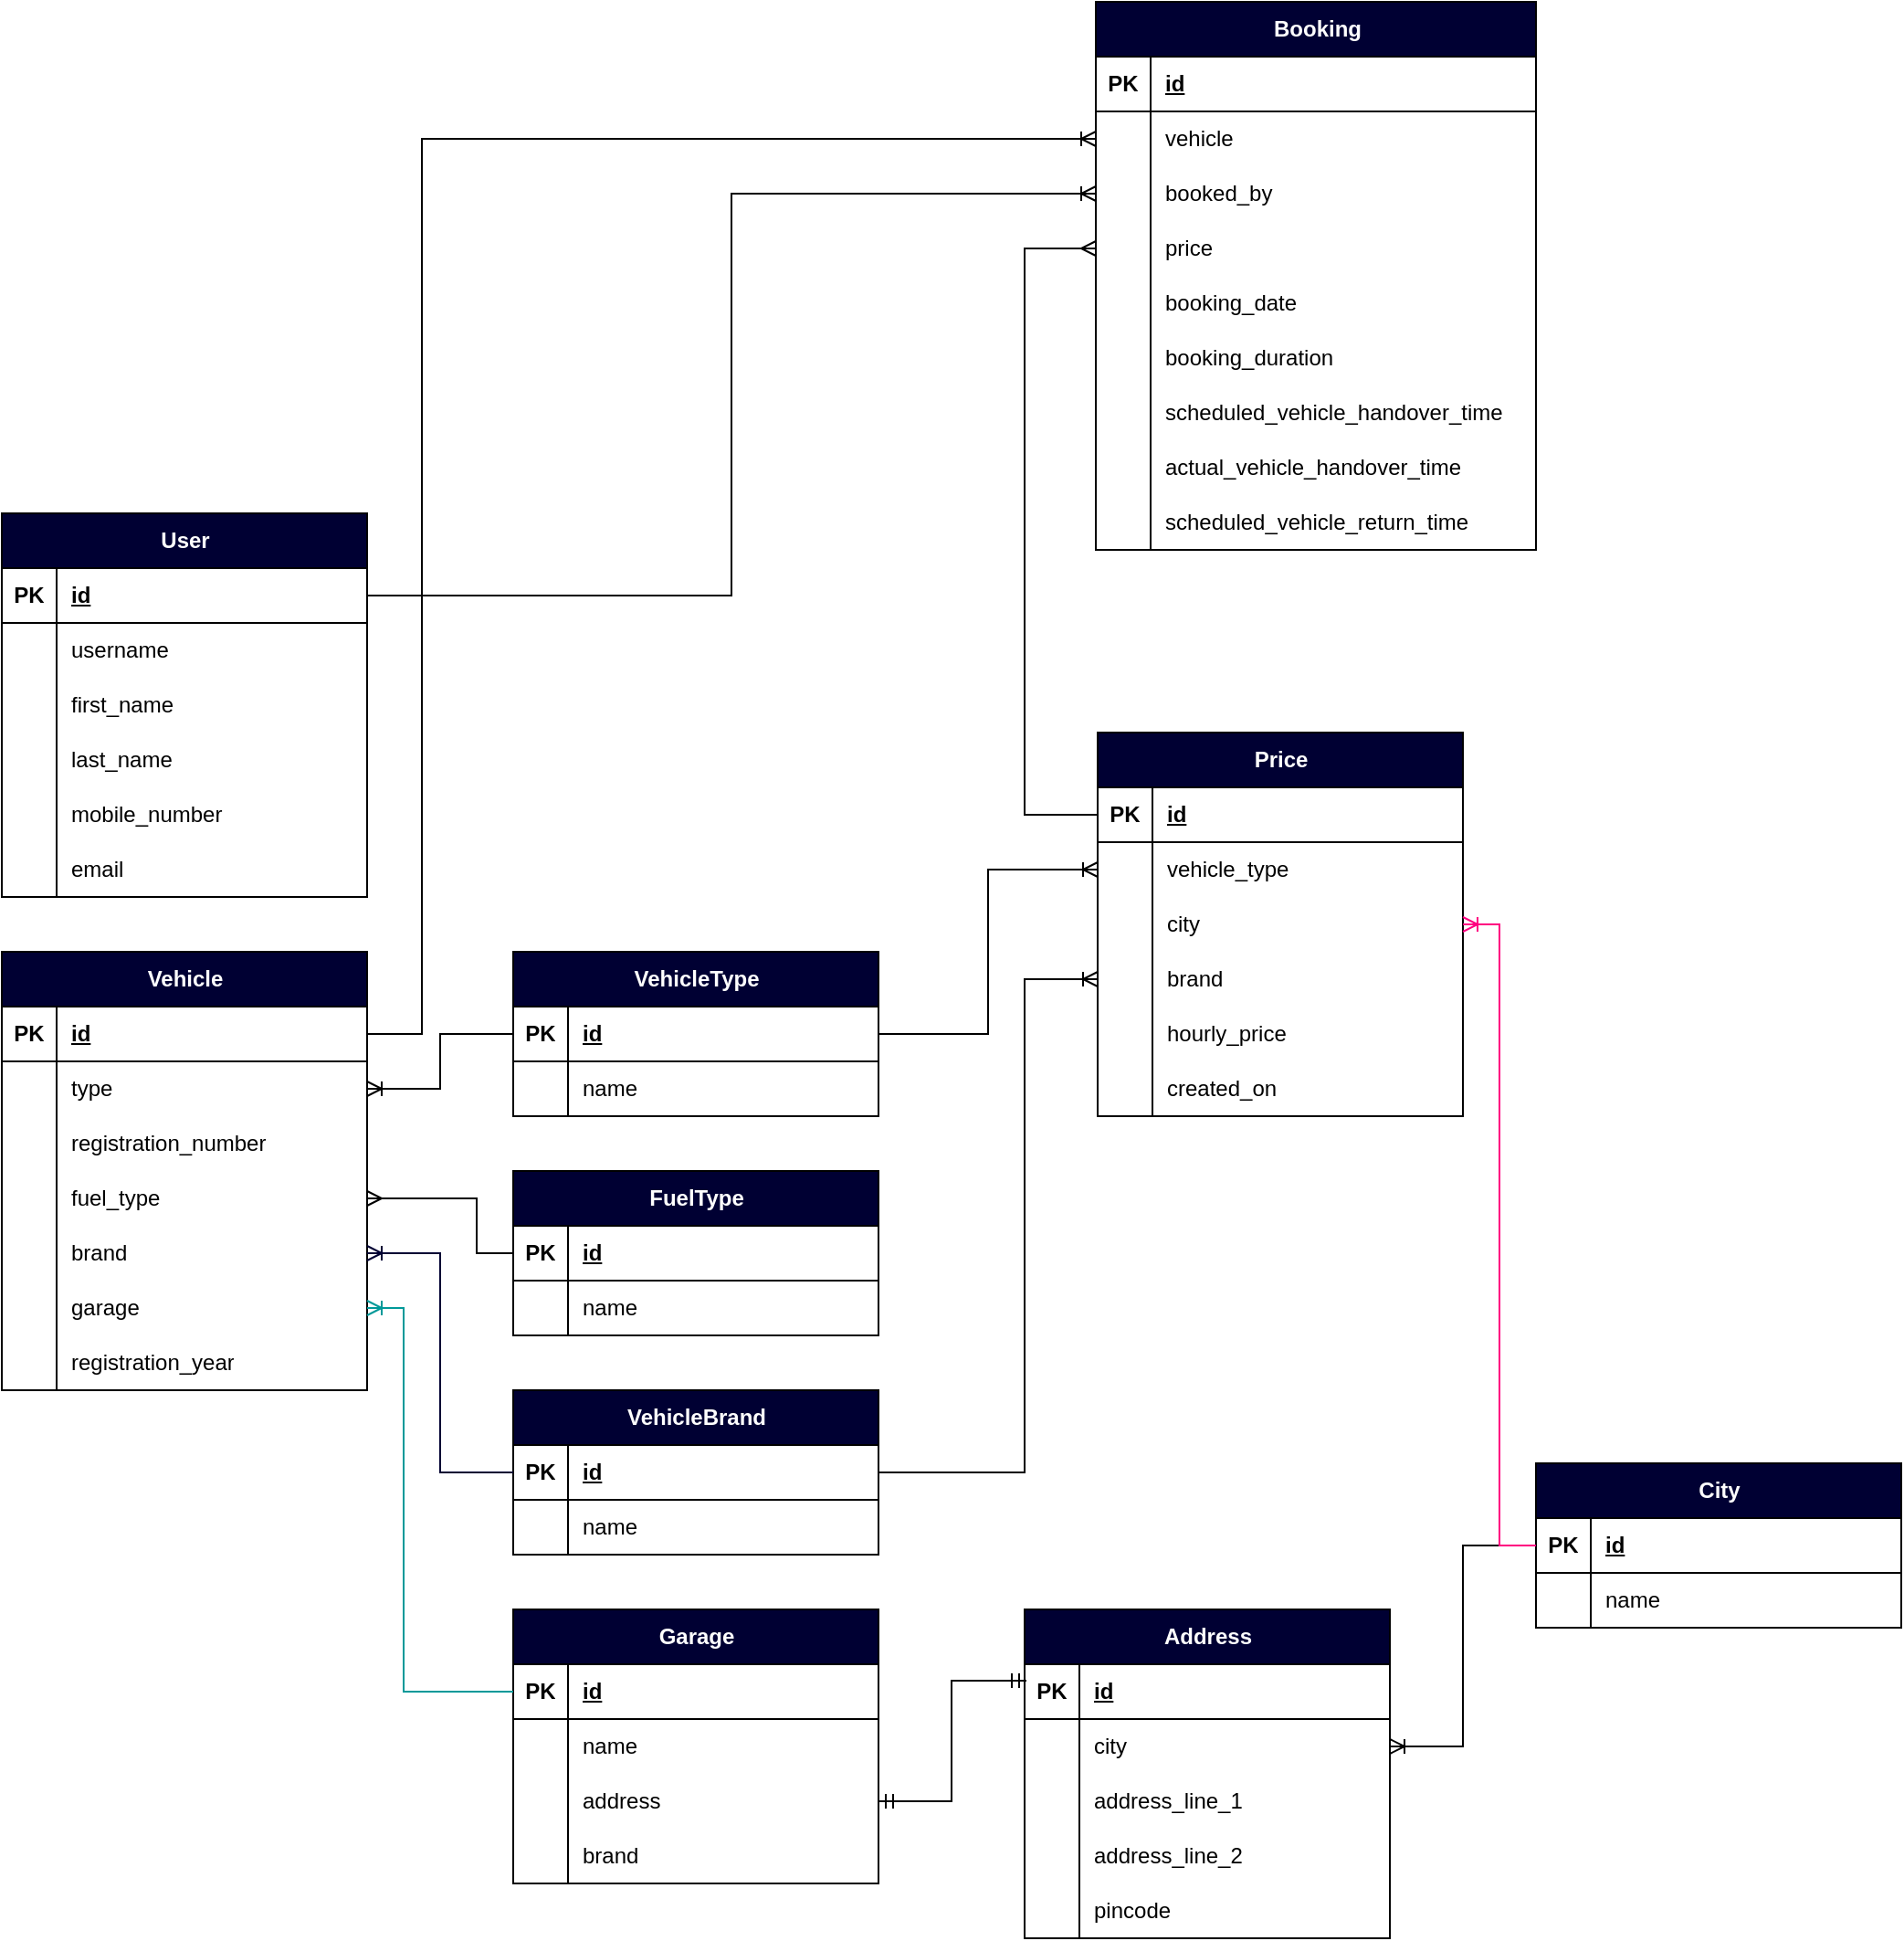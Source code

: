 <mxfile version="21.6.8" type="github">
  <diagram id="R2lEEEUBdFMjLlhIrx00" name="Page-1">
    <mxGraphModel dx="1687" dy="1982" grid="1" gridSize="10" guides="1" tooltips="1" connect="1" arrows="1" fold="1" page="1" pageScale="1" pageWidth="850" pageHeight="1100" math="0" shadow="0" extFonts="Permanent Marker^https://fonts.googleapis.com/css?family=Permanent+Marker">
      <root>
        <mxCell id="0" />
        <mxCell id="1" parent="0" />
        <mxCell id="TW8zN2SquAORS2_X0zOL-1" value="User" style="shape=table;startSize=30;container=1;collapsible=1;childLayout=tableLayout;fixedRows=1;rowLines=0;fontStyle=1;align=center;resizeLast=1;html=1;fillColor=#000033;fontColor=#FFFFFF;" vertex="1" parent="1">
          <mxGeometry x="120" y="40" width="200" height="210" as="geometry" />
        </mxCell>
        <mxCell id="TW8zN2SquAORS2_X0zOL-2" value="" style="shape=tableRow;horizontal=0;startSize=0;swimlaneHead=0;swimlaneBody=0;fillColor=none;collapsible=0;dropTarget=0;points=[[0,0.5],[1,0.5]];portConstraint=eastwest;top=0;left=0;right=0;bottom=1;" vertex="1" parent="TW8zN2SquAORS2_X0zOL-1">
          <mxGeometry y="30" width="200" height="30" as="geometry" />
        </mxCell>
        <mxCell id="TW8zN2SquAORS2_X0zOL-3" value="PK" style="shape=partialRectangle;connectable=0;fillColor=none;top=0;left=0;bottom=0;right=0;fontStyle=1;overflow=hidden;whiteSpace=wrap;html=1;" vertex="1" parent="TW8zN2SquAORS2_X0zOL-2">
          <mxGeometry width="30" height="30" as="geometry">
            <mxRectangle width="30" height="30" as="alternateBounds" />
          </mxGeometry>
        </mxCell>
        <mxCell id="TW8zN2SquAORS2_X0zOL-4" value="id" style="shape=partialRectangle;connectable=0;fillColor=none;top=0;left=0;bottom=0;right=0;align=left;spacingLeft=6;fontStyle=5;overflow=hidden;whiteSpace=wrap;html=1;" vertex="1" parent="TW8zN2SquAORS2_X0zOL-2">
          <mxGeometry x="30" width="170" height="30" as="geometry">
            <mxRectangle width="170" height="30" as="alternateBounds" />
          </mxGeometry>
        </mxCell>
        <mxCell id="TW8zN2SquAORS2_X0zOL-5" value="" style="shape=tableRow;horizontal=0;startSize=0;swimlaneHead=0;swimlaneBody=0;fillColor=none;collapsible=0;dropTarget=0;points=[[0,0.5],[1,0.5]];portConstraint=eastwest;top=0;left=0;right=0;bottom=0;" vertex="1" parent="TW8zN2SquAORS2_X0zOL-1">
          <mxGeometry y="60" width="200" height="30" as="geometry" />
        </mxCell>
        <mxCell id="TW8zN2SquAORS2_X0zOL-6" value="" style="shape=partialRectangle;connectable=0;fillColor=none;top=0;left=0;bottom=0;right=0;editable=1;overflow=hidden;whiteSpace=wrap;html=1;" vertex="1" parent="TW8zN2SquAORS2_X0zOL-5">
          <mxGeometry width="30" height="30" as="geometry">
            <mxRectangle width="30" height="30" as="alternateBounds" />
          </mxGeometry>
        </mxCell>
        <mxCell id="TW8zN2SquAORS2_X0zOL-7" value="username" style="shape=partialRectangle;connectable=0;fillColor=none;top=0;left=0;bottom=0;right=0;align=left;spacingLeft=6;overflow=hidden;whiteSpace=wrap;html=1;" vertex="1" parent="TW8zN2SquAORS2_X0zOL-5">
          <mxGeometry x="30" width="170" height="30" as="geometry">
            <mxRectangle width="170" height="30" as="alternateBounds" />
          </mxGeometry>
        </mxCell>
        <mxCell id="TW8zN2SquAORS2_X0zOL-8" value="" style="shape=tableRow;horizontal=0;startSize=0;swimlaneHead=0;swimlaneBody=0;fillColor=none;collapsible=0;dropTarget=0;points=[[0,0.5],[1,0.5]];portConstraint=eastwest;top=0;left=0;right=0;bottom=0;" vertex="1" parent="TW8zN2SquAORS2_X0zOL-1">
          <mxGeometry y="90" width="200" height="30" as="geometry" />
        </mxCell>
        <mxCell id="TW8zN2SquAORS2_X0zOL-9" value="" style="shape=partialRectangle;connectable=0;fillColor=none;top=0;left=0;bottom=0;right=0;editable=1;overflow=hidden;whiteSpace=wrap;html=1;" vertex="1" parent="TW8zN2SquAORS2_X0zOL-8">
          <mxGeometry width="30" height="30" as="geometry">
            <mxRectangle width="30" height="30" as="alternateBounds" />
          </mxGeometry>
        </mxCell>
        <mxCell id="TW8zN2SquAORS2_X0zOL-10" value="first_name" style="shape=partialRectangle;connectable=0;fillColor=none;top=0;left=0;bottom=0;right=0;align=left;spacingLeft=6;overflow=hidden;whiteSpace=wrap;html=1;" vertex="1" parent="TW8zN2SquAORS2_X0zOL-8">
          <mxGeometry x="30" width="170" height="30" as="geometry">
            <mxRectangle width="170" height="30" as="alternateBounds" />
          </mxGeometry>
        </mxCell>
        <mxCell id="TW8zN2SquAORS2_X0zOL-11" value="" style="shape=tableRow;horizontal=0;startSize=0;swimlaneHead=0;swimlaneBody=0;fillColor=none;collapsible=0;dropTarget=0;points=[[0,0.5],[1,0.5]];portConstraint=eastwest;top=0;left=0;right=0;bottom=0;" vertex="1" parent="TW8zN2SquAORS2_X0zOL-1">
          <mxGeometry y="120" width="200" height="30" as="geometry" />
        </mxCell>
        <mxCell id="TW8zN2SquAORS2_X0zOL-12" value="" style="shape=partialRectangle;connectable=0;fillColor=none;top=0;left=0;bottom=0;right=0;editable=1;overflow=hidden;whiteSpace=wrap;html=1;" vertex="1" parent="TW8zN2SquAORS2_X0zOL-11">
          <mxGeometry width="30" height="30" as="geometry">
            <mxRectangle width="30" height="30" as="alternateBounds" />
          </mxGeometry>
        </mxCell>
        <mxCell id="TW8zN2SquAORS2_X0zOL-13" value="last_name" style="shape=partialRectangle;connectable=0;fillColor=none;top=0;left=0;bottom=0;right=0;align=left;spacingLeft=6;overflow=hidden;whiteSpace=wrap;html=1;" vertex="1" parent="TW8zN2SquAORS2_X0zOL-11">
          <mxGeometry x="30" width="170" height="30" as="geometry">
            <mxRectangle width="170" height="30" as="alternateBounds" />
          </mxGeometry>
        </mxCell>
        <mxCell id="TW8zN2SquAORS2_X0zOL-200" value="" style="shape=tableRow;horizontal=0;startSize=0;swimlaneHead=0;swimlaneBody=0;fillColor=none;collapsible=0;dropTarget=0;points=[[0,0.5],[1,0.5]];portConstraint=eastwest;top=0;left=0;right=0;bottom=0;" vertex="1" parent="TW8zN2SquAORS2_X0zOL-1">
          <mxGeometry y="150" width="200" height="30" as="geometry" />
        </mxCell>
        <mxCell id="TW8zN2SquAORS2_X0zOL-201" value="" style="shape=partialRectangle;connectable=0;fillColor=none;top=0;left=0;bottom=0;right=0;editable=1;overflow=hidden;whiteSpace=wrap;html=1;" vertex="1" parent="TW8zN2SquAORS2_X0zOL-200">
          <mxGeometry width="30" height="30" as="geometry">
            <mxRectangle width="30" height="30" as="alternateBounds" />
          </mxGeometry>
        </mxCell>
        <mxCell id="TW8zN2SquAORS2_X0zOL-202" value="mobile_number" style="shape=partialRectangle;connectable=0;fillColor=none;top=0;left=0;bottom=0;right=0;align=left;spacingLeft=6;overflow=hidden;whiteSpace=wrap;html=1;" vertex="1" parent="TW8zN2SquAORS2_X0zOL-200">
          <mxGeometry x="30" width="170" height="30" as="geometry">
            <mxRectangle width="170" height="30" as="alternateBounds" />
          </mxGeometry>
        </mxCell>
        <mxCell id="TW8zN2SquAORS2_X0zOL-203" value="" style="shape=tableRow;horizontal=0;startSize=0;swimlaneHead=0;swimlaneBody=0;fillColor=none;collapsible=0;dropTarget=0;points=[[0,0.5],[1,0.5]];portConstraint=eastwest;top=0;left=0;right=0;bottom=0;" vertex="1" parent="TW8zN2SquAORS2_X0zOL-1">
          <mxGeometry y="180" width="200" height="30" as="geometry" />
        </mxCell>
        <mxCell id="TW8zN2SquAORS2_X0zOL-204" value="" style="shape=partialRectangle;connectable=0;fillColor=none;top=0;left=0;bottom=0;right=0;editable=1;overflow=hidden;whiteSpace=wrap;html=1;" vertex="1" parent="TW8zN2SquAORS2_X0zOL-203">
          <mxGeometry width="30" height="30" as="geometry">
            <mxRectangle width="30" height="30" as="alternateBounds" />
          </mxGeometry>
        </mxCell>
        <mxCell id="TW8zN2SquAORS2_X0zOL-205" value="email" style="shape=partialRectangle;connectable=0;fillColor=none;top=0;left=0;bottom=0;right=0;align=left;spacingLeft=6;overflow=hidden;whiteSpace=wrap;html=1;" vertex="1" parent="TW8zN2SquAORS2_X0zOL-203">
          <mxGeometry x="30" width="170" height="30" as="geometry">
            <mxRectangle width="170" height="30" as="alternateBounds" />
          </mxGeometry>
        </mxCell>
        <mxCell id="TW8zN2SquAORS2_X0zOL-54" value="Vehicle" style="shape=table;startSize=30;container=1;collapsible=1;childLayout=tableLayout;fixedRows=1;rowLines=0;fontStyle=1;align=center;resizeLast=1;html=1;fillColor=#000033;fontColor=#FFFFFF;" vertex="1" parent="1">
          <mxGeometry x="120" y="280" width="200" height="240" as="geometry" />
        </mxCell>
        <mxCell id="TW8zN2SquAORS2_X0zOL-55" value="" style="shape=tableRow;horizontal=0;startSize=0;swimlaneHead=0;swimlaneBody=0;fillColor=none;collapsible=0;dropTarget=0;points=[[0,0.5],[1,0.5]];portConstraint=eastwest;top=0;left=0;right=0;bottom=1;" vertex="1" parent="TW8zN2SquAORS2_X0zOL-54">
          <mxGeometry y="30" width="200" height="30" as="geometry" />
        </mxCell>
        <mxCell id="TW8zN2SquAORS2_X0zOL-56" value="PK" style="shape=partialRectangle;connectable=0;fillColor=none;top=0;left=0;bottom=0;right=0;fontStyle=1;overflow=hidden;whiteSpace=wrap;html=1;" vertex="1" parent="TW8zN2SquAORS2_X0zOL-55">
          <mxGeometry width="30" height="30" as="geometry">
            <mxRectangle width="30" height="30" as="alternateBounds" />
          </mxGeometry>
        </mxCell>
        <mxCell id="TW8zN2SquAORS2_X0zOL-57" value="id" style="shape=partialRectangle;connectable=0;fillColor=none;top=0;left=0;bottom=0;right=0;align=left;spacingLeft=6;fontStyle=5;overflow=hidden;whiteSpace=wrap;html=1;" vertex="1" parent="TW8zN2SquAORS2_X0zOL-55">
          <mxGeometry x="30" width="170" height="30" as="geometry">
            <mxRectangle width="170" height="30" as="alternateBounds" />
          </mxGeometry>
        </mxCell>
        <mxCell id="TW8zN2SquAORS2_X0zOL-58" value="" style="shape=tableRow;horizontal=0;startSize=0;swimlaneHead=0;swimlaneBody=0;fillColor=none;collapsible=0;dropTarget=0;points=[[0,0.5],[1,0.5]];portConstraint=eastwest;top=0;left=0;right=0;bottom=0;" vertex="1" parent="TW8zN2SquAORS2_X0zOL-54">
          <mxGeometry y="60" width="200" height="30" as="geometry" />
        </mxCell>
        <mxCell id="TW8zN2SquAORS2_X0zOL-59" value="" style="shape=partialRectangle;connectable=0;fillColor=none;top=0;left=0;bottom=0;right=0;editable=1;overflow=hidden;whiteSpace=wrap;html=1;" vertex="1" parent="TW8zN2SquAORS2_X0zOL-58">
          <mxGeometry width="30" height="30" as="geometry">
            <mxRectangle width="30" height="30" as="alternateBounds" />
          </mxGeometry>
        </mxCell>
        <mxCell id="TW8zN2SquAORS2_X0zOL-60" value="type" style="shape=partialRectangle;connectable=0;fillColor=none;top=0;left=0;bottom=0;right=0;align=left;spacingLeft=6;overflow=hidden;whiteSpace=wrap;html=1;" vertex="1" parent="TW8zN2SquAORS2_X0zOL-58">
          <mxGeometry x="30" width="170" height="30" as="geometry">
            <mxRectangle width="170" height="30" as="alternateBounds" />
          </mxGeometry>
        </mxCell>
        <mxCell id="TW8zN2SquAORS2_X0zOL-61" value="" style="shape=tableRow;horizontal=0;startSize=0;swimlaneHead=0;swimlaneBody=0;fillColor=none;collapsible=0;dropTarget=0;points=[[0,0.5],[1,0.5]];portConstraint=eastwest;top=0;left=0;right=0;bottom=0;" vertex="1" parent="TW8zN2SquAORS2_X0zOL-54">
          <mxGeometry y="90" width="200" height="30" as="geometry" />
        </mxCell>
        <mxCell id="TW8zN2SquAORS2_X0zOL-62" value="" style="shape=partialRectangle;connectable=0;fillColor=none;top=0;left=0;bottom=0;right=0;editable=1;overflow=hidden;whiteSpace=wrap;html=1;" vertex="1" parent="TW8zN2SquAORS2_X0zOL-61">
          <mxGeometry width="30" height="30" as="geometry">
            <mxRectangle width="30" height="30" as="alternateBounds" />
          </mxGeometry>
        </mxCell>
        <mxCell id="TW8zN2SquAORS2_X0zOL-63" value="registration_number" style="shape=partialRectangle;connectable=0;fillColor=none;top=0;left=0;bottom=0;right=0;align=left;spacingLeft=6;overflow=hidden;whiteSpace=wrap;html=1;" vertex="1" parent="TW8zN2SquAORS2_X0zOL-61">
          <mxGeometry x="30" width="170" height="30" as="geometry">
            <mxRectangle width="170" height="30" as="alternateBounds" />
          </mxGeometry>
        </mxCell>
        <mxCell id="TW8zN2SquAORS2_X0zOL-64" value="" style="shape=tableRow;horizontal=0;startSize=0;swimlaneHead=0;swimlaneBody=0;fillColor=none;collapsible=0;dropTarget=0;points=[[0,0.5],[1,0.5]];portConstraint=eastwest;top=0;left=0;right=0;bottom=0;" vertex="1" parent="TW8zN2SquAORS2_X0zOL-54">
          <mxGeometry y="120" width="200" height="30" as="geometry" />
        </mxCell>
        <mxCell id="TW8zN2SquAORS2_X0zOL-65" value="" style="shape=partialRectangle;connectable=0;fillColor=none;top=0;left=0;bottom=0;right=0;editable=1;overflow=hidden;whiteSpace=wrap;html=1;" vertex="1" parent="TW8zN2SquAORS2_X0zOL-64">
          <mxGeometry width="30" height="30" as="geometry">
            <mxRectangle width="30" height="30" as="alternateBounds" />
          </mxGeometry>
        </mxCell>
        <mxCell id="TW8zN2SquAORS2_X0zOL-66" value="fuel_type" style="shape=partialRectangle;connectable=0;fillColor=none;top=0;left=0;bottom=0;right=0;align=left;spacingLeft=6;overflow=hidden;whiteSpace=wrap;html=1;" vertex="1" parent="TW8zN2SquAORS2_X0zOL-64">
          <mxGeometry x="30" width="170" height="30" as="geometry">
            <mxRectangle width="170" height="30" as="alternateBounds" />
          </mxGeometry>
        </mxCell>
        <mxCell id="TW8zN2SquAORS2_X0zOL-89" value="" style="shape=tableRow;horizontal=0;startSize=0;swimlaneHead=0;swimlaneBody=0;fillColor=none;collapsible=0;dropTarget=0;points=[[0,0.5],[1,0.5]];portConstraint=eastwest;top=0;left=0;right=0;bottom=0;" vertex="1" parent="TW8zN2SquAORS2_X0zOL-54">
          <mxGeometry y="150" width="200" height="30" as="geometry" />
        </mxCell>
        <mxCell id="TW8zN2SquAORS2_X0zOL-90" value="" style="shape=partialRectangle;connectable=0;fillColor=none;top=0;left=0;bottom=0;right=0;editable=1;overflow=hidden;whiteSpace=wrap;html=1;" vertex="1" parent="TW8zN2SquAORS2_X0zOL-89">
          <mxGeometry width="30" height="30" as="geometry">
            <mxRectangle width="30" height="30" as="alternateBounds" />
          </mxGeometry>
        </mxCell>
        <mxCell id="TW8zN2SquAORS2_X0zOL-91" value="brand" style="shape=partialRectangle;connectable=0;fillColor=none;top=0;left=0;bottom=0;right=0;align=left;spacingLeft=6;overflow=hidden;whiteSpace=wrap;html=1;" vertex="1" parent="TW8zN2SquAORS2_X0zOL-89">
          <mxGeometry x="30" width="170" height="30" as="geometry">
            <mxRectangle width="170" height="30" as="alternateBounds" />
          </mxGeometry>
        </mxCell>
        <mxCell id="TW8zN2SquAORS2_X0zOL-145" value="" style="shape=tableRow;horizontal=0;startSize=0;swimlaneHead=0;swimlaneBody=0;fillColor=none;collapsible=0;dropTarget=0;points=[[0,0.5],[1,0.5]];portConstraint=eastwest;top=0;left=0;right=0;bottom=0;" vertex="1" parent="TW8zN2SquAORS2_X0zOL-54">
          <mxGeometry y="180" width="200" height="30" as="geometry" />
        </mxCell>
        <mxCell id="TW8zN2SquAORS2_X0zOL-146" value="" style="shape=partialRectangle;connectable=0;fillColor=none;top=0;left=0;bottom=0;right=0;editable=1;overflow=hidden;whiteSpace=wrap;html=1;" vertex="1" parent="TW8zN2SquAORS2_X0zOL-145">
          <mxGeometry width="30" height="30" as="geometry">
            <mxRectangle width="30" height="30" as="alternateBounds" />
          </mxGeometry>
        </mxCell>
        <mxCell id="TW8zN2SquAORS2_X0zOL-147" value="garage" style="shape=partialRectangle;connectable=0;fillColor=none;top=0;left=0;bottom=0;right=0;align=left;spacingLeft=6;overflow=hidden;whiteSpace=wrap;html=1;" vertex="1" parent="TW8zN2SquAORS2_X0zOL-145">
          <mxGeometry x="30" width="170" height="30" as="geometry">
            <mxRectangle width="170" height="30" as="alternateBounds" />
          </mxGeometry>
        </mxCell>
        <mxCell id="TW8zN2SquAORS2_X0zOL-206" value="" style="shape=tableRow;horizontal=0;startSize=0;swimlaneHead=0;swimlaneBody=0;fillColor=none;collapsible=0;dropTarget=0;points=[[0,0.5],[1,0.5]];portConstraint=eastwest;top=0;left=0;right=0;bottom=0;" vertex="1" parent="TW8zN2SquAORS2_X0zOL-54">
          <mxGeometry y="210" width="200" height="30" as="geometry" />
        </mxCell>
        <mxCell id="TW8zN2SquAORS2_X0zOL-207" value="" style="shape=partialRectangle;connectable=0;fillColor=none;top=0;left=0;bottom=0;right=0;editable=1;overflow=hidden;whiteSpace=wrap;html=1;" vertex="1" parent="TW8zN2SquAORS2_X0zOL-206">
          <mxGeometry width="30" height="30" as="geometry">
            <mxRectangle width="30" height="30" as="alternateBounds" />
          </mxGeometry>
        </mxCell>
        <mxCell id="TW8zN2SquAORS2_X0zOL-208" value="registration_year" style="shape=partialRectangle;connectable=0;fillColor=none;top=0;left=0;bottom=0;right=0;align=left;spacingLeft=6;overflow=hidden;whiteSpace=wrap;html=1;" vertex="1" parent="TW8zN2SquAORS2_X0zOL-206">
          <mxGeometry x="30" width="170" height="30" as="geometry">
            <mxRectangle width="170" height="30" as="alternateBounds" />
          </mxGeometry>
        </mxCell>
        <mxCell id="TW8zN2SquAORS2_X0zOL-67" value="VehicleType" style="shape=table;startSize=30;container=1;collapsible=1;childLayout=tableLayout;fixedRows=1;rowLines=0;fontStyle=1;align=center;resizeLast=1;html=1;fillColor=#000033;fontColor=#FFFFFF;" vertex="1" parent="1">
          <mxGeometry x="400" y="280" width="200" height="90" as="geometry" />
        </mxCell>
        <mxCell id="TW8zN2SquAORS2_X0zOL-68" value="" style="shape=tableRow;horizontal=0;startSize=0;swimlaneHead=0;swimlaneBody=0;fillColor=none;collapsible=0;dropTarget=0;points=[[0,0.5],[1,0.5]];portConstraint=eastwest;top=0;left=0;right=0;bottom=1;" vertex="1" parent="TW8zN2SquAORS2_X0zOL-67">
          <mxGeometry y="30" width="200" height="30" as="geometry" />
        </mxCell>
        <mxCell id="TW8zN2SquAORS2_X0zOL-69" value="PK" style="shape=partialRectangle;connectable=0;fillColor=none;top=0;left=0;bottom=0;right=0;fontStyle=1;overflow=hidden;whiteSpace=wrap;html=1;" vertex="1" parent="TW8zN2SquAORS2_X0zOL-68">
          <mxGeometry width="30" height="30" as="geometry">
            <mxRectangle width="30" height="30" as="alternateBounds" />
          </mxGeometry>
        </mxCell>
        <mxCell id="TW8zN2SquAORS2_X0zOL-70" value="id" style="shape=partialRectangle;connectable=0;fillColor=none;top=0;left=0;bottom=0;right=0;align=left;spacingLeft=6;fontStyle=5;overflow=hidden;whiteSpace=wrap;html=1;" vertex="1" parent="TW8zN2SquAORS2_X0zOL-68">
          <mxGeometry x="30" width="170" height="30" as="geometry">
            <mxRectangle width="170" height="30" as="alternateBounds" />
          </mxGeometry>
        </mxCell>
        <mxCell id="TW8zN2SquAORS2_X0zOL-71" value="" style="shape=tableRow;horizontal=0;startSize=0;swimlaneHead=0;swimlaneBody=0;fillColor=none;collapsible=0;dropTarget=0;points=[[0,0.5],[1,0.5]];portConstraint=eastwest;top=0;left=0;right=0;bottom=0;" vertex="1" parent="TW8zN2SquAORS2_X0zOL-67">
          <mxGeometry y="60" width="200" height="30" as="geometry" />
        </mxCell>
        <mxCell id="TW8zN2SquAORS2_X0zOL-72" value="" style="shape=partialRectangle;connectable=0;fillColor=none;top=0;left=0;bottom=0;right=0;editable=1;overflow=hidden;whiteSpace=wrap;html=1;" vertex="1" parent="TW8zN2SquAORS2_X0zOL-71">
          <mxGeometry width="30" height="30" as="geometry">
            <mxRectangle width="30" height="30" as="alternateBounds" />
          </mxGeometry>
        </mxCell>
        <mxCell id="TW8zN2SquAORS2_X0zOL-73" value="name" style="shape=partialRectangle;connectable=0;fillColor=none;top=0;left=0;bottom=0;right=0;align=left;spacingLeft=6;overflow=hidden;whiteSpace=wrap;html=1;" vertex="1" parent="TW8zN2SquAORS2_X0zOL-71">
          <mxGeometry x="30" width="170" height="30" as="geometry">
            <mxRectangle width="170" height="30" as="alternateBounds" />
          </mxGeometry>
        </mxCell>
        <mxCell id="TW8zN2SquAORS2_X0zOL-80" value="" style="edgeStyle=orthogonalEdgeStyle;fontSize=12;html=1;endArrow=ERoneToMany;rounded=0;" edge="1" parent="1" source="TW8zN2SquAORS2_X0zOL-68" target="TW8zN2SquAORS2_X0zOL-58">
          <mxGeometry width="100" height="100" relative="1" as="geometry">
            <mxPoint x="370" y="440" as="sourcePoint" />
            <mxPoint x="470" y="340" as="targetPoint" />
          </mxGeometry>
        </mxCell>
        <mxCell id="TW8zN2SquAORS2_X0zOL-81" value="FuelType" style="shape=table;startSize=30;container=1;collapsible=1;childLayout=tableLayout;fixedRows=1;rowLines=0;fontStyle=1;align=center;resizeLast=1;html=1;fillColor=#000033;fontColor=#FFFFFF;" vertex="1" parent="1">
          <mxGeometry x="400" y="400" width="200" height="90" as="geometry" />
        </mxCell>
        <mxCell id="TW8zN2SquAORS2_X0zOL-82" value="" style="shape=tableRow;horizontal=0;startSize=0;swimlaneHead=0;swimlaneBody=0;fillColor=none;collapsible=0;dropTarget=0;points=[[0,0.5],[1,0.5]];portConstraint=eastwest;top=0;left=0;right=0;bottom=1;" vertex="1" parent="TW8zN2SquAORS2_X0zOL-81">
          <mxGeometry y="30" width="200" height="30" as="geometry" />
        </mxCell>
        <mxCell id="TW8zN2SquAORS2_X0zOL-83" value="PK" style="shape=partialRectangle;connectable=0;fillColor=none;top=0;left=0;bottom=0;right=0;fontStyle=1;overflow=hidden;whiteSpace=wrap;html=1;" vertex="1" parent="TW8zN2SquAORS2_X0zOL-82">
          <mxGeometry width="30" height="30" as="geometry">
            <mxRectangle width="30" height="30" as="alternateBounds" />
          </mxGeometry>
        </mxCell>
        <mxCell id="TW8zN2SquAORS2_X0zOL-84" value="id" style="shape=partialRectangle;connectable=0;fillColor=none;top=0;left=0;bottom=0;right=0;align=left;spacingLeft=6;fontStyle=5;overflow=hidden;whiteSpace=wrap;html=1;" vertex="1" parent="TW8zN2SquAORS2_X0zOL-82">
          <mxGeometry x="30" width="170" height="30" as="geometry">
            <mxRectangle width="170" height="30" as="alternateBounds" />
          </mxGeometry>
        </mxCell>
        <mxCell id="TW8zN2SquAORS2_X0zOL-85" value="" style="shape=tableRow;horizontal=0;startSize=0;swimlaneHead=0;swimlaneBody=0;fillColor=none;collapsible=0;dropTarget=0;points=[[0,0.5],[1,0.5]];portConstraint=eastwest;top=0;left=0;right=0;bottom=0;" vertex="1" parent="TW8zN2SquAORS2_X0zOL-81">
          <mxGeometry y="60" width="200" height="30" as="geometry" />
        </mxCell>
        <mxCell id="TW8zN2SquAORS2_X0zOL-86" value="" style="shape=partialRectangle;connectable=0;fillColor=none;top=0;left=0;bottom=0;right=0;editable=1;overflow=hidden;whiteSpace=wrap;html=1;" vertex="1" parent="TW8zN2SquAORS2_X0zOL-85">
          <mxGeometry width="30" height="30" as="geometry">
            <mxRectangle width="30" height="30" as="alternateBounds" />
          </mxGeometry>
        </mxCell>
        <mxCell id="TW8zN2SquAORS2_X0zOL-87" value="name" style="shape=partialRectangle;connectable=0;fillColor=none;top=0;left=0;bottom=0;right=0;align=left;spacingLeft=6;overflow=hidden;whiteSpace=wrap;html=1;" vertex="1" parent="TW8zN2SquAORS2_X0zOL-85">
          <mxGeometry x="30" width="170" height="30" as="geometry">
            <mxRectangle width="170" height="30" as="alternateBounds" />
          </mxGeometry>
        </mxCell>
        <mxCell id="TW8zN2SquAORS2_X0zOL-92" value="VehicleBrand" style="shape=table;startSize=30;container=1;collapsible=1;childLayout=tableLayout;fixedRows=1;rowLines=0;fontStyle=1;align=center;resizeLast=1;html=1;fillColor=#000033;fontColor=#FFFFFF;" vertex="1" parent="1">
          <mxGeometry x="400" y="520" width="200" height="90" as="geometry" />
        </mxCell>
        <mxCell id="TW8zN2SquAORS2_X0zOL-93" value="" style="shape=tableRow;horizontal=0;startSize=0;swimlaneHead=0;swimlaneBody=0;fillColor=none;collapsible=0;dropTarget=0;points=[[0,0.5],[1,0.5]];portConstraint=eastwest;top=0;left=0;right=0;bottom=1;" vertex="1" parent="TW8zN2SquAORS2_X0zOL-92">
          <mxGeometry y="30" width="200" height="30" as="geometry" />
        </mxCell>
        <mxCell id="TW8zN2SquAORS2_X0zOL-94" value="PK" style="shape=partialRectangle;connectable=0;fillColor=none;top=0;left=0;bottom=0;right=0;fontStyle=1;overflow=hidden;whiteSpace=wrap;html=1;" vertex="1" parent="TW8zN2SquAORS2_X0zOL-93">
          <mxGeometry width="30" height="30" as="geometry">
            <mxRectangle width="30" height="30" as="alternateBounds" />
          </mxGeometry>
        </mxCell>
        <mxCell id="TW8zN2SquAORS2_X0zOL-95" value="id" style="shape=partialRectangle;connectable=0;fillColor=none;top=0;left=0;bottom=0;right=0;align=left;spacingLeft=6;fontStyle=5;overflow=hidden;whiteSpace=wrap;html=1;" vertex="1" parent="TW8zN2SquAORS2_X0zOL-93">
          <mxGeometry x="30" width="170" height="30" as="geometry">
            <mxRectangle width="170" height="30" as="alternateBounds" />
          </mxGeometry>
        </mxCell>
        <mxCell id="TW8zN2SquAORS2_X0zOL-96" value="" style="shape=tableRow;horizontal=0;startSize=0;swimlaneHead=0;swimlaneBody=0;fillColor=none;collapsible=0;dropTarget=0;points=[[0,0.5],[1,0.5]];portConstraint=eastwest;top=0;left=0;right=0;bottom=0;" vertex="1" parent="TW8zN2SquAORS2_X0zOL-92">
          <mxGeometry y="60" width="200" height="30" as="geometry" />
        </mxCell>
        <mxCell id="TW8zN2SquAORS2_X0zOL-97" value="" style="shape=partialRectangle;connectable=0;fillColor=none;top=0;left=0;bottom=0;right=0;editable=1;overflow=hidden;whiteSpace=wrap;html=1;" vertex="1" parent="TW8zN2SquAORS2_X0zOL-96">
          <mxGeometry width="30" height="30" as="geometry">
            <mxRectangle width="30" height="30" as="alternateBounds" />
          </mxGeometry>
        </mxCell>
        <mxCell id="TW8zN2SquAORS2_X0zOL-98" value="name" style="shape=partialRectangle;connectable=0;fillColor=none;top=0;left=0;bottom=0;right=0;align=left;spacingLeft=6;overflow=hidden;whiteSpace=wrap;html=1;" vertex="1" parent="TW8zN2SquAORS2_X0zOL-96">
          <mxGeometry x="30" width="170" height="30" as="geometry">
            <mxRectangle width="170" height="30" as="alternateBounds" />
          </mxGeometry>
        </mxCell>
        <mxCell id="TW8zN2SquAORS2_X0zOL-99" value="" style="edgeStyle=orthogonalEdgeStyle;fontSize=12;html=1;endArrow=ERoneToMany;rounded=0;exitX=0;exitY=0.5;exitDx=0;exitDy=0;fontColor=#000033;strokeColor=#000033;" edge="1" parent="1" source="TW8zN2SquAORS2_X0zOL-93" target="TW8zN2SquAORS2_X0zOL-89">
          <mxGeometry width="100" height="100" relative="1" as="geometry">
            <mxPoint x="370" y="640" as="sourcePoint" />
            <mxPoint x="470" y="540" as="targetPoint" />
            <Array as="points">
              <mxPoint x="360" y="565" />
              <mxPoint x="360" y="445" />
            </Array>
          </mxGeometry>
        </mxCell>
        <mxCell id="TW8zN2SquAORS2_X0zOL-100" value="" style="edgeStyle=orthogonalEdgeStyle;fontSize=12;html=1;endArrow=ERmany;rounded=0;" edge="1" parent="1" source="TW8zN2SquAORS2_X0zOL-82" target="TW8zN2SquAORS2_X0zOL-64">
          <mxGeometry width="100" height="100" relative="1" as="geometry">
            <mxPoint x="370" y="740" as="sourcePoint" />
            <mxPoint x="470" y="640" as="targetPoint" />
            <Array as="points">
              <mxPoint x="380" y="445" />
              <mxPoint x="380" y="415" />
            </Array>
          </mxGeometry>
        </mxCell>
        <mxCell id="TW8zN2SquAORS2_X0zOL-114" value="Garage" style="shape=table;startSize=30;container=1;collapsible=1;childLayout=tableLayout;fixedRows=1;rowLines=0;fontStyle=1;align=center;resizeLast=1;html=1;fillColor=#000033;fontColor=#FFFFFF;" vertex="1" parent="1">
          <mxGeometry x="400" y="640" width="200" height="150" as="geometry" />
        </mxCell>
        <mxCell id="TW8zN2SquAORS2_X0zOL-115" value="" style="shape=tableRow;horizontal=0;startSize=0;swimlaneHead=0;swimlaneBody=0;fillColor=none;collapsible=0;dropTarget=0;points=[[0,0.5],[1,0.5]];portConstraint=eastwest;top=0;left=0;right=0;bottom=1;" vertex="1" parent="TW8zN2SquAORS2_X0zOL-114">
          <mxGeometry y="30" width="200" height="30" as="geometry" />
        </mxCell>
        <mxCell id="TW8zN2SquAORS2_X0zOL-116" value="PK" style="shape=partialRectangle;connectable=0;fillColor=none;top=0;left=0;bottom=0;right=0;fontStyle=1;overflow=hidden;whiteSpace=wrap;html=1;" vertex="1" parent="TW8zN2SquAORS2_X0zOL-115">
          <mxGeometry width="30" height="30" as="geometry">
            <mxRectangle width="30" height="30" as="alternateBounds" />
          </mxGeometry>
        </mxCell>
        <mxCell id="TW8zN2SquAORS2_X0zOL-117" value="id" style="shape=partialRectangle;connectable=0;fillColor=none;top=0;left=0;bottom=0;right=0;align=left;spacingLeft=6;fontStyle=5;overflow=hidden;whiteSpace=wrap;html=1;" vertex="1" parent="TW8zN2SquAORS2_X0zOL-115">
          <mxGeometry x="30" width="170" height="30" as="geometry">
            <mxRectangle width="170" height="30" as="alternateBounds" />
          </mxGeometry>
        </mxCell>
        <mxCell id="TW8zN2SquAORS2_X0zOL-118" value="" style="shape=tableRow;horizontal=0;startSize=0;swimlaneHead=0;swimlaneBody=0;fillColor=none;collapsible=0;dropTarget=0;points=[[0,0.5],[1,0.5]];portConstraint=eastwest;top=0;left=0;right=0;bottom=0;" vertex="1" parent="TW8zN2SquAORS2_X0zOL-114">
          <mxGeometry y="60" width="200" height="30" as="geometry" />
        </mxCell>
        <mxCell id="TW8zN2SquAORS2_X0zOL-119" value="" style="shape=partialRectangle;connectable=0;fillColor=none;top=0;left=0;bottom=0;right=0;editable=1;overflow=hidden;whiteSpace=wrap;html=1;" vertex="1" parent="TW8zN2SquAORS2_X0zOL-118">
          <mxGeometry width="30" height="30" as="geometry">
            <mxRectangle width="30" height="30" as="alternateBounds" />
          </mxGeometry>
        </mxCell>
        <mxCell id="TW8zN2SquAORS2_X0zOL-120" value="name" style="shape=partialRectangle;connectable=0;fillColor=none;top=0;left=0;bottom=0;right=0;align=left;spacingLeft=6;overflow=hidden;whiteSpace=wrap;html=1;" vertex="1" parent="TW8zN2SquAORS2_X0zOL-118">
          <mxGeometry x="30" width="170" height="30" as="geometry">
            <mxRectangle width="170" height="30" as="alternateBounds" />
          </mxGeometry>
        </mxCell>
        <mxCell id="TW8zN2SquAORS2_X0zOL-124" value="" style="shape=tableRow;horizontal=0;startSize=0;swimlaneHead=0;swimlaneBody=0;fillColor=none;collapsible=0;dropTarget=0;points=[[0,0.5],[1,0.5]];portConstraint=eastwest;top=0;left=0;right=0;bottom=0;" vertex="1" parent="TW8zN2SquAORS2_X0zOL-114">
          <mxGeometry y="90" width="200" height="30" as="geometry" />
        </mxCell>
        <mxCell id="TW8zN2SquAORS2_X0zOL-125" value="" style="shape=partialRectangle;connectable=0;fillColor=none;top=0;left=0;bottom=0;right=0;editable=1;overflow=hidden;whiteSpace=wrap;html=1;" vertex="1" parent="TW8zN2SquAORS2_X0zOL-124">
          <mxGeometry width="30" height="30" as="geometry">
            <mxRectangle width="30" height="30" as="alternateBounds" />
          </mxGeometry>
        </mxCell>
        <mxCell id="TW8zN2SquAORS2_X0zOL-126" value="address" style="shape=partialRectangle;connectable=0;fillColor=none;top=0;left=0;bottom=0;right=0;align=left;spacingLeft=6;overflow=hidden;whiteSpace=wrap;html=1;" vertex="1" parent="TW8zN2SquAORS2_X0zOL-124">
          <mxGeometry x="30" width="170" height="30" as="geometry">
            <mxRectangle width="170" height="30" as="alternateBounds" />
          </mxGeometry>
        </mxCell>
        <mxCell id="TW8zN2SquAORS2_X0zOL-127" value="" style="shape=tableRow;horizontal=0;startSize=0;swimlaneHead=0;swimlaneBody=0;fillColor=none;collapsible=0;dropTarget=0;points=[[0,0.5],[1,0.5]];portConstraint=eastwest;top=0;left=0;right=0;bottom=0;" vertex="1" parent="TW8zN2SquAORS2_X0zOL-114">
          <mxGeometry y="120" width="200" height="30" as="geometry" />
        </mxCell>
        <mxCell id="TW8zN2SquAORS2_X0zOL-128" value="" style="shape=partialRectangle;connectable=0;fillColor=none;top=0;left=0;bottom=0;right=0;editable=1;overflow=hidden;whiteSpace=wrap;html=1;" vertex="1" parent="TW8zN2SquAORS2_X0zOL-127">
          <mxGeometry width="30" height="30" as="geometry">
            <mxRectangle width="30" height="30" as="alternateBounds" />
          </mxGeometry>
        </mxCell>
        <mxCell id="TW8zN2SquAORS2_X0zOL-129" value="brand" style="shape=partialRectangle;connectable=0;fillColor=none;top=0;left=0;bottom=0;right=0;align=left;spacingLeft=6;overflow=hidden;whiteSpace=wrap;html=1;" vertex="1" parent="TW8zN2SquAORS2_X0zOL-127">
          <mxGeometry x="30" width="170" height="30" as="geometry">
            <mxRectangle width="170" height="30" as="alternateBounds" />
          </mxGeometry>
        </mxCell>
        <mxCell id="TW8zN2SquAORS2_X0zOL-148" value="" style="edgeStyle=orthogonalEdgeStyle;fontSize=12;html=1;endArrow=ERoneToMany;rounded=0;strokeColor=#009999;" edge="1" parent="1" source="TW8zN2SquAORS2_X0zOL-115" target="TW8zN2SquAORS2_X0zOL-145">
          <mxGeometry width="100" height="100" relative="1" as="geometry">
            <mxPoint x="250" y="790" as="sourcePoint" />
            <mxPoint x="470" y="640" as="targetPoint" />
            <Array as="points">
              <mxPoint x="340" y="685" />
              <mxPoint x="340" y="475" />
            </Array>
          </mxGeometry>
        </mxCell>
        <mxCell id="TW8zN2SquAORS2_X0zOL-149" value="Price" style="shape=table;startSize=30;container=1;collapsible=1;childLayout=tableLayout;fixedRows=1;rowLines=0;fontStyle=1;align=center;resizeLast=1;html=1;fillColor=#000033;fontColor=#FFFFFF;" vertex="1" parent="1">
          <mxGeometry x="720" y="160" width="200" height="210" as="geometry" />
        </mxCell>
        <mxCell id="TW8zN2SquAORS2_X0zOL-150" value="" style="shape=tableRow;horizontal=0;startSize=0;swimlaneHead=0;swimlaneBody=0;fillColor=none;collapsible=0;dropTarget=0;points=[[0,0.5],[1,0.5]];portConstraint=eastwest;top=0;left=0;right=0;bottom=1;" vertex="1" parent="TW8zN2SquAORS2_X0zOL-149">
          <mxGeometry y="30" width="200" height="30" as="geometry" />
        </mxCell>
        <mxCell id="TW8zN2SquAORS2_X0zOL-151" value="PK" style="shape=partialRectangle;connectable=0;fillColor=none;top=0;left=0;bottom=0;right=0;fontStyle=1;overflow=hidden;whiteSpace=wrap;html=1;" vertex="1" parent="TW8zN2SquAORS2_X0zOL-150">
          <mxGeometry width="30" height="30" as="geometry">
            <mxRectangle width="30" height="30" as="alternateBounds" />
          </mxGeometry>
        </mxCell>
        <mxCell id="TW8zN2SquAORS2_X0zOL-152" value="id" style="shape=partialRectangle;connectable=0;fillColor=none;top=0;left=0;bottom=0;right=0;align=left;spacingLeft=6;fontStyle=5;overflow=hidden;whiteSpace=wrap;html=1;" vertex="1" parent="TW8zN2SquAORS2_X0zOL-150">
          <mxGeometry x="30" width="170" height="30" as="geometry">
            <mxRectangle width="170" height="30" as="alternateBounds" />
          </mxGeometry>
        </mxCell>
        <mxCell id="TW8zN2SquAORS2_X0zOL-153" value="" style="shape=tableRow;horizontal=0;startSize=0;swimlaneHead=0;swimlaneBody=0;fillColor=none;collapsible=0;dropTarget=0;points=[[0,0.5],[1,0.5]];portConstraint=eastwest;top=0;left=0;right=0;bottom=0;" vertex="1" parent="TW8zN2SquAORS2_X0zOL-149">
          <mxGeometry y="60" width="200" height="30" as="geometry" />
        </mxCell>
        <mxCell id="TW8zN2SquAORS2_X0zOL-154" value="" style="shape=partialRectangle;connectable=0;fillColor=none;top=0;left=0;bottom=0;right=0;editable=1;overflow=hidden;whiteSpace=wrap;html=1;" vertex="1" parent="TW8zN2SquAORS2_X0zOL-153">
          <mxGeometry width="30" height="30" as="geometry">
            <mxRectangle width="30" height="30" as="alternateBounds" />
          </mxGeometry>
        </mxCell>
        <mxCell id="TW8zN2SquAORS2_X0zOL-155" value="vehicle_type" style="shape=partialRectangle;connectable=0;fillColor=none;top=0;left=0;bottom=0;right=0;align=left;spacingLeft=6;overflow=hidden;whiteSpace=wrap;html=1;" vertex="1" parent="TW8zN2SquAORS2_X0zOL-153">
          <mxGeometry x="30" width="170" height="30" as="geometry">
            <mxRectangle width="170" height="30" as="alternateBounds" />
          </mxGeometry>
        </mxCell>
        <mxCell id="TW8zN2SquAORS2_X0zOL-156" value="" style="shape=tableRow;horizontal=0;startSize=0;swimlaneHead=0;swimlaneBody=0;fillColor=none;collapsible=0;dropTarget=0;points=[[0,0.5],[1,0.5]];portConstraint=eastwest;top=0;left=0;right=0;bottom=0;" vertex="1" parent="TW8zN2SquAORS2_X0zOL-149">
          <mxGeometry y="90" width="200" height="30" as="geometry" />
        </mxCell>
        <mxCell id="TW8zN2SquAORS2_X0zOL-157" value="" style="shape=partialRectangle;connectable=0;fillColor=none;top=0;left=0;bottom=0;right=0;editable=1;overflow=hidden;whiteSpace=wrap;html=1;" vertex="1" parent="TW8zN2SquAORS2_X0zOL-156">
          <mxGeometry width="30" height="30" as="geometry">
            <mxRectangle width="30" height="30" as="alternateBounds" />
          </mxGeometry>
        </mxCell>
        <mxCell id="TW8zN2SquAORS2_X0zOL-158" value="city" style="shape=partialRectangle;connectable=0;fillColor=none;top=0;left=0;bottom=0;right=0;align=left;spacingLeft=6;overflow=hidden;whiteSpace=wrap;html=1;" vertex="1" parent="TW8zN2SquAORS2_X0zOL-156">
          <mxGeometry x="30" width="170" height="30" as="geometry">
            <mxRectangle width="170" height="30" as="alternateBounds" />
          </mxGeometry>
        </mxCell>
        <mxCell id="TW8zN2SquAORS2_X0zOL-159" value="" style="shape=tableRow;horizontal=0;startSize=0;swimlaneHead=0;swimlaneBody=0;fillColor=none;collapsible=0;dropTarget=0;points=[[0,0.5],[1,0.5]];portConstraint=eastwest;top=0;left=0;right=0;bottom=0;" vertex="1" parent="TW8zN2SquAORS2_X0zOL-149">
          <mxGeometry y="120" width="200" height="30" as="geometry" />
        </mxCell>
        <mxCell id="TW8zN2SquAORS2_X0zOL-160" value="" style="shape=partialRectangle;connectable=0;fillColor=none;top=0;left=0;bottom=0;right=0;editable=1;overflow=hidden;whiteSpace=wrap;html=1;" vertex="1" parent="TW8zN2SquAORS2_X0zOL-159">
          <mxGeometry width="30" height="30" as="geometry">
            <mxRectangle width="30" height="30" as="alternateBounds" />
          </mxGeometry>
        </mxCell>
        <mxCell id="TW8zN2SquAORS2_X0zOL-161" value="brand" style="shape=partialRectangle;connectable=0;fillColor=none;top=0;left=0;bottom=0;right=0;align=left;spacingLeft=6;overflow=hidden;whiteSpace=wrap;html=1;" vertex="1" parent="TW8zN2SquAORS2_X0zOL-159">
          <mxGeometry x="30" width="170" height="30" as="geometry">
            <mxRectangle width="170" height="30" as="alternateBounds" />
          </mxGeometry>
        </mxCell>
        <mxCell id="TW8zN2SquAORS2_X0zOL-231" value="" style="shape=tableRow;horizontal=0;startSize=0;swimlaneHead=0;swimlaneBody=0;fillColor=none;collapsible=0;dropTarget=0;points=[[0,0.5],[1,0.5]];portConstraint=eastwest;top=0;left=0;right=0;bottom=0;" vertex="1" parent="TW8zN2SquAORS2_X0zOL-149">
          <mxGeometry y="150" width="200" height="30" as="geometry" />
        </mxCell>
        <mxCell id="TW8zN2SquAORS2_X0zOL-232" value="" style="shape=partialRectangle;connectable=0;fillColor=none;top=0;left=0;bottom=0;right=0;editable=1;overflow=hidden;whiteSpace=wrap;html=1;" vertex="1" parent="TW8zN2SquAORS2_X0zOL-231">
          <mxGeometry width="30" height="30" as="geometry">
            <mxRectangle width="30" height="30" as="alternateBounds" />
          </mxGeometry>
        </mxCell>
        <mxCell id="TW8zN2SquAORS2_X0zOL-233" value="hourly_price" style="shape=partialRectangle;connectable=0;fillColor=none;top=0;left=0;bottom=0;right=0;align=left;spacingLeft=6;overflow=hidden;whiteSpace=wrap;html=1;" vertex="1" parent="TW8zN2SquAORS2_X0zOL-231">
          <mxGeometry x="30" width="170" height="30" as="geometry">
            <mxRectangle width="170" height="30" as="alternateBounds" />
          </mxGeometry>
        </mxCell>
        <mxCell id="TW8zN2SquAORS2_X0zOL-241" value="" style="shape=tableRow;horizontal=0;startSize=0;swimlaneHead=0;swimlaneBody=0;fillColor=none;collapsible=0;dropTarget=0;points=[[0,0.5],[1,0.5]];portConstraint=eastwest;top=0;left=0;right=0;bottom=0;" vertex="1" parent="TW8zN2SquAORS2_X0zOL-149">
          <mxGeometry y="180" width="200" height="30" as="geometry" />
        </mxCell>
        <mxCell id="TW8zN2SquAORS2_X0zOL-242" value="" style="shape=partialRectangle;connectable=0;fillColor=none;top=0;left=0;bottom=0;right=0;editable=1;overflow=hidden;whiteSpace=wrap;html=1;" vertex="1" parent="TW8zN2SquAORS2_X0zOL-241">
          <mxGeometry width="30" height="30" as="geometry">
            <mxRectangle width="30" height="30" as="alternateBounds" />
          </mxGeometry>
        </mxCell>
        <mxCell id="TW8zN2SquAORS2_X0zOL-243" value="created_on" style="shape=partialRectangle;connectable=0;fillColor=none;top=0;left=0;bottom=0;right=0;align=left;spacingLeft=6;overflow=hidden;whiteSpace=wrap;html=1;" vertex="1" parent="TW8zN2SquAORS2_X0zOL-241">
          <mxGeometry x="30" width="170" height="30" as="geometry">
            <mxRectangle width="170" height="30" as="alternateBounds" />
          </mxGeometry>
        </mxCell>
        <mxCell id="TW8zN2SquAORS2_X0zOL-162" value="Address" style="shape=table;startSize=30;container=1;collapsible=1;childLayout=tableLayout;fixedRows=1;rowLines=0;fontStyle=1;align=center;resizeLast=1;html=1;fillColor=#000033;fontColor=#FFFFFF;" vertex="1" parent="1">
          <mxGeometry x="680" y="640" width="200" height="180" as="geometry" />
        </mxCell>
        <mxCell id="TW8zN2SquAORS2_X0zOL-163" value="" style="shape=tableRow;horizontal=0;startSize=0;swimlaneHead=0;swimlaneBody=0;fillColor=none;collapsible=0;dropTarget=0;points=[[0,0.5],[1,0.5]];portConstraint=eastwest;top=0;left=0;right=0;bottom=1;" vertex="1" parent="TW8zN2SquAORS2_X0zOL-162">
          <mxGeometry y="30" width="200" height="30" as="geometry" />
        </mxCell>
        <mxCell id="TW8zN2SquAORS2_X0zOL-164" value="PK" style="shape=partialRectangle;connectable=0;fillColor=none;top=0;left=0;bottom=0;right=0;fontStyle=1;overflow=hidden;whiteSpace=wrap;html=1;" vertex="1" parent="TW8zN2SquAORS2_X0zOL-163">
          <mxGeometry width="30" height="30" as="geometry">
            <mxRectangle width="30" height="30" as="alternateBounds" />
          </mxGeometry>
        </mxCell>
        <mxCell id="TW8zN2SquAORS2_X0zOL-165" value="id" style="shape=partialRectangle;connectable=0;fillColor=none;top=0;left=0;bottom=0;right=0;align=left;spacingLeft=6;fontStyle=5;overflow=hidden;whiteSpace=wrap;html=1;" vertex="1" parent="TW8zN2SquAORS2_X0zOL-163">
          <mxGeometry x="30" width="170" height="30" as="geometry">
            <mxRectangle width="170" height="30" as="alternateBounds" />
          </mxGeometry>
        </mxCell>
        <mxCell id="TW8zN2SquAORS2_X0zOL-166" value="" style="shape=tableRow;horizontal=0;startSize=0;swimlaneHead=0;swimlaneBody=0;fillColor=none;collapsible=0;dropTarget=0;points=[[0,0.5],[1,0.5]];portConstraint=eastwest;top=0;left=0;right=0;bottom=0;" vertex="1" parent="TW8zN2SquAORS2_X0zOL-162">
          <mxGeometry y="60" width="200" height="30" as="geometry" />
        </mxCell>
        <mxCell id="TW8zN2SquAORS2_X0zOL-167" value="" style="shape=partialRectangle;connectable=0;fillColor=none;top=0;left=0;bottom=0;right=0;editable=1;overflow=hidden;whiteSpace=wrap;html=1;" vertex="1" parent="TW8zN2SquAORS2_X0zOL-166">
          <mxGeometry width="30" height="30" as="geometry">
            <mxRectangle width="30" height="30" as="alternateBounds" />
          </mxGeometry>
        </mxCell>
        <mxCell id="TW8zN2SquAORS2_X0zOL-168" value="city" style="shape=partialRectangle;connectable=0;fillColor=none;top=0;left=0;bottom=0;right=0;align=left;spacingLeft=6;overflow=hidden;whiteSpace=wrap;html=1;" vertex="1" parent="TW8zN2SquAORS2_X0zOL-166">
          <mxGeometry x="30" width="170" height="30" as="geometry">
            <mxRectangle width="170" height="30" as="alternateBounds" />
          </mxGeometry>
        </mxCell>
        <mxCell id="TW8zN2SquAORS2_X0zOL-169" value="" style="shape=tableRow;horizontal=0;startSize=0;swimlaneHead=0;swimlaneBody=0;fillColor=none;collapsible=0;dropTarget=0;points=[[0,0.5],[1,0.5]];portConstraint=eastwest;top=0;left=0;right=0;bottom=0;" vertex="1" parent="TW8zN2SquAORS2_X0zOL-162">
          <mxGeometry y="90" width="200" height="30" as="geometry" />
        </mxCell>
        <mxCell id="TW8zN2SquAORS2_X0zOL-170" value="" style="shape=partialRectangle;connectable=0;fillColor=none;top=0;left=0;bottom=0;right=0;editable=1;overflow=hidden;whiteSpace=wrap;html=1;" vertex="1" parent="TW8zN2SquAORS2_X0zOL-169">
          <mxGeometry width="30" height="30" as="geometry">
            <mxRectangle width="30" height="30" as="alternateBounds" />
          </mxGeometry>
        </mxCell>
        <mxCell id="TW8zN2SquAORS2_X0zOL-171" value="address_line_1" style="shape=partialRectangle;connectable=0;fillColor=none;top=0;left=0;bottom=0;right=0;align=left;spacingLeft=6;overflow=hidden;whiteSpace=wrap;html=1;" vertex="1" parent="TW8zN2SquAORS2_X0zOL-169">
          <mxGeometry x="30" width="170" height="30" as="geometry">
            <mxRectangle width="170" height="30" as="alternateBounds" />
          </mxGeometry>
        </mxCell>
        <mxCell id="TW8zN2SquAORS2_X0zOL-172" value="" style="shape=tableRow;horizontal=0;startSize=0;swimlaneHead=0;swimlaneBody=0;fillColor=none;collapsible=0;dropTarget=0;points=[[0,0.5],[1,0.5]];portConstraint=eastwest;top=0;left=0;right=0;bottom=0;" vertex="1" parent="TW8zN2SquAORS2_X0zOL-162">
          <mxGeometry y="120" width="200" height="30" as="geometry" />
        </mxCell>
        <mxCell id="TW8zN2SquAORS2_X0zOL-173" value="" style="shape=partialRectangle;connectable=0;fillColor=none;top=0;left=0;bottom=0;right=0;editable=1;overflow=hidden;whiteSpace=wrap;html=1;" vertex="1" parent="TW8zN2SquAORS2_X0zOL-172">
          <mxGeometry width="30" height="30" as="geometry">
            <mxRectangle width="30" height="30" as="alternateBounds" />
          </mxGeometry>
        </mxCell>
        <mxCell id="TW8zN2SquAORS2_X0zOL-174" value="address_line_2" style="shape=partialRectangle;connectable=0;fillColor=none;top=0;left=0;bottom=0;right=0;align=left;spacingLeft=6;overflow=hidden;whiteSpace=wrap;html=1;" vertex="1" parent="TW8zN2SquAORS2_X0zOL-172">
          <mxGeometry x="30" width="170" height="30" as="geometry">
            <mxRectangle width="170" height="30" as="alternateBounds" />
          </mxGeometry>
        </mxCell>
        <mxCell id="TW8zN2SquAORS2_X0zOL-175" value="" style="shape=tableRow;horizontal=0;startSize=0;swimlaneHead=0;swimlaneBody=0;fillColor=none;collapsible=0;dropTarget=0;points=[[0,0.5],[1,0.5]];portConstraint=eastwest;top=0;left=0;right=0;bottom=0;" vertex="1" parent="TW8zN2SquAORS2_X0zOL-162">
          <mxGeometry y="150" width="200" height="30" as="geometry" />
        </mxCell>
        <mxCell id="TW8zN2SquAORS2_X0zOL-176" value="" style="shape=partialRectangle;connectable=0;fillColor=none;top=0;left=0;bottom=0;right=0;editable=1;overflow=hidden;whiteSpace=wrap;html=1;" vertex="1" parent="TW8zN2SquAORS2_X0zOL-175">
          <mxGeometry width="30" height="30" as="geometry">
            <mxRectangle width="30" height="30" as="alternateBounds" />
          </mxGeometry>
        </mxCell>
        <mxCell id="TW8zN2SquAORS2_X0zOL-177" value="pincode" style="shape=partialRectangle;connectable=0;fillColor=none;top=0;left=0;bottom=0;right=0;align=left;spacingLeft=6;overflow=hidden;whiteSpace=wrap;html=1;" vertex="1" parent="TW8zN2SquAORS2_X0zOL-175">
          <mxGeometry x="30" width="170" height="30" as="geometry">
            <mxRectangle width="170" height="30" as="alternateBounds" />
          </mxGeometry>
        </mxCell>
        <mxCell id="TW8zN2SquAORS2_X0zOL-178" value="" style="edgeStyle=orthogonalEdgeStyle;fontSize=12;html=1;endArrow=ERoneToMany;rounded=0;" edge="1" parent="1" source="TW8zN2SquAORS2_X0zOL-68" target="TW8zN2SquAORS2_X0zOL-153">
          <mxGeometry width="100" height="100" relative="1" as="geometry">
            <mxPoint x="710" y="390" as="sourcePoint" />
            <mxPoint x="580" y="170" as="targetPoint" />
          </mxGeometry>
        </mxCell>
        <mxCell id="TW8zN2SquAORS2_X0zOL-179" value="City" style="shape=table;startSize=30;container=1;collapsible=1;childLayout=tableLayout;fixedRows=1;rowLines=0;fontStyle=1;align=center;resizeLast=1;html=1;fillColor=#000033;fontColor=#FFFFFF;" vertex="1" parent="1">
          <mxGeometry x="960" y="560" width="200" height="90" as="geometry" />
        </mxCell>
        <mxCell id="TW8zN2SquAORS2_X0zOL-180" value="" style="shape=tableRow;horizontal=0;startSize=0;swimlaneHead=0;swimlaneBody=0;fillColor=none;collapsible=0;dropTarget=0;points=[[0,0.5],[1,0.5]];portConstraint=eastwest;top=0;left=0;right=0;bottom=1;" vertex="1" parent="TW8zN2SquAORS2_X0zOL-179">
          <mxGeometry y="30" width="200" height="30" as="geometry" />
        </mxCell>
        <mxCell id="TW8zN2SquAORS2_X0zOL-181" value="PK" style="shape=partialRectangle;connectable=0;fillColor=none;top=0;left=0;bottom=0;right=0;fontStyle=1;overflow=hidden;whiteSpace=wrap;html=1;" vertex="1" parent="TW8zN2SquAORS2_X0zOL-180">
          <mxGeometry width="30" height="30" as="geometry">
            <mxRectangle width="30" height="30" as="alternateBounds" />
          </mxGeometry>
        </mxCell>
        <mxCell id="TW8zN2SquAORS2_X0zOL-182" value="id" style="shape=partialRectangle;connectable=0;fillColor=none;top=0;left=0;bottom=0;right=0;align=left;spacingLeft=6;fontStyle=5;overflow=hidden;whiteSpace=wrap;html=1;" vertex="1" parent="TW8zN2SquAORS2_X0zOL-180">
          <mxGeometry x="30" width="170" height="30" as="geometry">
            <mxRectangle width="170" height="30" as="alternateBounds" />
          </mxGeometry>
        </mxCell>
        <mxCell id="TW8zN2SquAORS2_X0zOL-183" value="" style="shape=tableRow;horizontal=0;startSize=0;swimlaneHead=0;swimlaneBody=0;fillColor=none;collapsible=0;dropTarget=0;points=[[0,0.5],[1,0.5]];portConstraint=eastwest;top=0;left=0;right=0;bottom=0;" vertex="1" parent="TW8zN2SquAORS2_X0zOL-179">
          <mxGeometry y="60" width="200" height="30" as="geometry" />
        </mxCell>
        <mxCell id="TW8zN2SquAORS2_X0zOL-184" value="" style="shape=partialRectangle;connectable=0;fillColor=none;top=0;left=0;bottom=0;right=0;editable=1;overflow=hidden;whiteSpace=wrap;html=1;" vertex="1" parent="TW8zN2SquAORS2_X0zOL-183">
          <mxGeometry width="30" height="30" as="geometry">
            <mxRectangle width="30" height="30" as="alternateBounds" />
          </mxGeometry>
        </mxCell>
        <mxCell id="TW8zN2SquAORS2_X0zOL-185" value="name" style="shape=partialRectangle;connectable=0;fillColor=none;top=0;left=0;bottom=0;right=0;align=left;spacingLeft=6;overflow=hidden;whiteSpace=wrap;html=1;" vertex="1" parent="TW8zN2SquAORS2_X0zOL-183">
          <mxGeometry x="30" width="170" height="30" as="geometry">
            <mxRectangle width="170" height="30" as="alternateBounds" />
          </mxGeometry>
        </mxCell>
        <mxCell id="TW8zN2SquAORS2_X0zOL-195" value="" style="edgeStyle=orthogonalEdgeStyle;fontSize=12;html=1;endArrow=ERmandOne;startArrow=ERmandOne;rounded=0;entryX=0.005;entryY=0.3;entryDx=0;entryDy=0;entryPerimeter=0;" edge="1" parent="1" source="TW8zN2SquAORS2_X0zOL-124" target="TW8zN2SquAORS2_X0zOL-163">
          <mxGeometry width="100" height="100" relative="1" as="geometry">
            <mxPoint x="370" y="540" as="sourcePoint" />
            <mxPoint x="470" y="440" as="targetPoint" />
          </mxGeometry>
        </mxCell>
        <mxCell id="TW8zN2SquAORS2_X0zOL-196" value="" style="edgeStyle=orthogonalEdgeStyle;fontSize=12;html=1;endArrow=ERoneToMany;rounded=0;exitX=0;exitY=0.5;exitDx=0;exitDy=0;" edge="1" parent="1" source="TW8zN2SquAORS2_X0zOL-180" target="TW8zN2SquAORS2_X0zOL-166">
          <mxGeometry width="100" height="100" relative="1" as="geometry">
            <mxPoint x="370" y="540" as="sourcePoint" />
            <mxPoint x="470" y="440" as="targetPoint" />
          </mxGeometry>
        </mxCell>
        <mxCell id="TW8zN2SquAORS2_X0zOL-197" value="" style="edgeStyle=orthogonalEdgeStyle;fontSize=12;html=1;endArrow=ERoneToMany;rounded=0;strokeColor=#FF0080;" edge="1" parent="1" source="TW8zN2SquAORS2_X0zOL-180" target="TW8zN2SquAORS2_X0zOL-156">
          <mxGeometry width="100" height="100" relative="1" as="geometry">
            <mxPoint x="630" y="540" as="sourcePoint" />
            <mxPoint x="730" y="440" as="targetPoint" />
          </mxGeometry>
        </mxCell>
        <mxCell id="TW8zN2SquAORS2_X0zOL-199" value="" style="edgeStyle=orthogonalEdgeStyle;fontSize=12;html=1;endArrow=ERoneToMany;rounded=0;exitX=1;exitY=0.5;exitDx=0;exitDy=0;" edge="1" parent="1" source="TW8zN2SquAORS2_X0zOL-93" target="TW8zN2SquAORS2_X0zOL-159">
          <mxGeometry width="100" height="100" relative="1" as="geometry">
            <mxPoint x="630" y="440" as="sourcePoint" />
            <mxPoint x="730" y="340" as="targetPoint" />
            <Array as="points">
              <mxPoint x="680" y="565" />
              <mxPoint x="680" y="295" />
            </Array>
          </mxGeometry>
        </mxCell>
        <mxCell id="TW8zN2SquAORS2_X0zOL-209" value="Booking" style="shape=table;startSize=30;container=1;collapsible=1;childLayout=tableLayout;fixedRows=1;rowLines=0;fontStyle=1;align=center;resizeLast=1;html=1;fillColor=#000033;fontColor=#FFFFFF;" vertex="1" parent="1">
          <mxGeometry x="719" y="-240" width="241" height="300" as="geometry" />
        </mxCell>
        <mxCell id="TW8zN2SquAORS2_X0zOL-210" value="" style="shape=tableRow;horizontal=0;startSize=0;swimlaneHead=0;swimlaneBody=0;fillColor=none;collapsible=0;dropTarget=0;points=[[0,0.5],[1,0.5]];portConstraint=eastwest;top=0;left=0;right=0;bottom=1;" vertex="1" parent="TW8zN2SquAORS2_X0zOL-209">
          <mxGeometry y="30" width="241" height="30" as="geometry" />
        </mxCell>
        <mxCell id="TW8zN2SquAORS2_X0zOL-211" value="PK" style="shape=partialRectangle;connectable=0;fillColor=none;top=0;left=0;bottom=0;right=0;fontStyle=1;overflow=hidden;whiteSpace=wrap;html=1;" vertex="1" parent="TW8zN2SquAORS2_X0zOL-210">
          <mxGeometry width="30" height="30" as="geometry">
            <mxRectangle width="30" height="30" as="alternateBounds" />
          </mxGeometry>
        </mxCell>
        <mxCell id="TW8zN2SquAORS2_X0zOL-212" value="id" style="shape=partialRectangle;connectable=0;fillColor=none;top=0;left=0;bottom=0;right=0;align=left;spacingLeft=6;fontStyle=5;overflow=hidden;whiteSpace=wrap;html=1;" vertex="1" parent="TW8zN2SquAORS2_X0zOL-210">
          <mxGeometry x="30" width="211" height="30" as="geometry">
            <mxRectangle width="211" height="30" as="alternateBounds" />
          </mxGeometry>
        </mxCell>
        <mxCell id="TW8zN2SquAORS2_X0zOL-213" value="" style="shape=tableRow;horizontal=0;startSize=0;swimlaneHead=0;swimlaneBody=0;fillColor=none;collapsible=0;dropTarget=0;points=[[0,0.5],[1,0.5]];portConstraint=eastwest;top=0;left=0;right=0;bottom=0;" vertex="1" parent="TW8zN2SquAORS2_X0zOL-209">
          <mxGeometry y="60" width="241" height="30" as="geometry" />
        </mxCell>
        <mxCell id="TW8zN2SquAORS2_X0zOL-214" value="" style="shape=partialRectangle;connectable=0;fillColor=none;top=0;left=0;bottom=0;right=0;editable=1;overflow=hidden;whiteSpace=wrap;html=1;" vertex="1" parent="TW8zN2SquAORS2_X0zOL-213">
          <mxGeometry width="30" height="30" as="geometry">
            <mxRectangle width="30" height="30" as="alternateBounds" />
          </mxGeometry>
        </mxCell>
        <mxCell id="TW8zN2SquAORS2_X0zOL-215" value="vehicle" style="shape=partialRectangle;connectable=0;fillColor=none;top=0;left=0;bottom=0;right=0;align=left;spacingLeft=6;overflow=hidden;whiteSpace=wrap;html=1;" vertex="1" parent="TW8zN2SquAORS2_X0zOL-213">
          <mxGeometry x="30" width="211" height="30" as="geometry">
            <mxRectangle width="211" height="30" as="alternateBounds" />
          </mxGeometry>
        </mxCell>
        <mxCell id="TW8zN2SquAORS2_X0zOL-216" value="" style="shape=tableRow;horizontal=0;startSize=0;swimlaneHead=0;swimlaneBody=0;fillColor=none;collapsible=0;dropTarget=0;points=[[0,0.5],[1,0.5]];portConstraint=eastwest;top=0;left=0;right=0;bottom=0;" vertex="1" parent="TW8zN2SquAORS2_X0zOL-209">
          <mxGeometry y="90" width="241" height="30" as="geometry" />
        </mxCell>
        <mxCell id="TW8zN2SquAORS2_X0zOL-217" value="" style="shape=partialRectangle;connectable=0;fillColor=none;top=0;left=0;bottom=0;right=0;editable=1;overflow=hidden;whiteSpace=wrap;html=1;" vertex="1" parent="TW8zN2SquAORS2_X0zOL-216">
          <mxGeometry width="30" height="30" as="geometry">
            <mxRectangle width="30" height="30" as="alternateBounds" />
          </mxGeometry>
        </mxCell>
        <mxCell id="TW8zN2SquAORS2_X0zOL-218" value="booked_by" style="shape=partialRectangle;connectable=0;fillColor=none;top=0;left=0;bottom=0;right=0;align=left;spacingLeft=6;overflow=hidden;whiteSpace=wrap;html=1;" vertex="1" parent="TW8zN2SquAORS2_X0zOL-216">
          <mxGeometry x="30" width="211" height="30" as="geometry">
            <mxRectangle width="211" height="30" as="alternateBounds" />
          </mxGeometry>
        </mxCell>
        <mxCell id="TW8zN2SquAORS2_X0zOL-234" value="" style="shape=tableRow;horizontal=0;startSize=0;swimlaneHead=0;swimlaneBody=0;fillColor=none;collapsible=0;dropTarget=0;points=[[0,0.5],[1,0.5]];portConstraint=eastwest;top=0;left=0;right=0;bottom=0;" vertex="1" parent="TW8zN2SquAORS2_X0zOL-209">
          <mxGeometry y="120" width="241" height="30" as="geometry" />
        </mxCell>
        <mxCell id="TW8zN2SquAORS2_X0zOL-235" value="" style="shape=partialRectangle;connectable=0;fillColor=none;top=0;left=0;bottom=0;right=0;editable=1;overflow=hidden;whiteSpace=wrap;html=1;" vertex="1" parent="TW8zN2SquAORS2_X0zOL-234">
          <mxGeometry width="30" height="30" as="geometry">
            <mxRectangle width="30" height="30" as="alternateBounds" />
          </mxGeometry>
        </mxCell>
        <mxCell id="TW8zN2SquAORS2_X0zOL-236" value="price" style="shape=partialRectangle;connectable=0;fillColor=none;top=0;left=0;bottom=0;right=0;align=left;spacingLeft=6;overflow=hidden;whiteSpace=wrap;html=1;" vertex="1" parent="TW8zN2SquAORS2_X0zOL-234">
          <mxGeometry x="30" width="211" height="30" as="geometry">
            <mxRectangle width="211" height="30" as="alternateBounds" />
          </mxGeometry>
        </mxCell>
        <mxCell id="TW8zN2SquAORS2_X0zOL-219" value="" style="shape=tableRow;horizontal=0;startSize=0;swimlaneHead=0;swimlaneBody=0;fillColor=none;collapsible=0;dropTarget=0;points=[[0,0.5],[1,0.5]];portConstraint=eastwest;top=0;left=0;right=0;bottom=0;" vertex="1" parent="TW8zN2SquAORS2_X0zOL-209">
          <mxGeometry y="150" width="241" height="30" as="geometry" />
        </mxCell>
        <mxCell id="TW8zN2SquAORS2_X0zOL-220" value="" style="shape=partialRectangle;connectable=0;fillColor=none;top=0;left=0;bottom=0;right=0;editable=1;overflow=hidden;whiteSpace=wrap;html=1;" vertex="1" parent="TW8zN2SquAORS2_X0zOL-219">
          <mxGeometry width="30" height="30" as="geometry">
            <mxRectangle width="30" height="30" as="alternateBounds" />
          </mxGeometry>
        </mxCell>
        <mxCell id="TW8zN2SquAORS2_X0zOL-221" value="booking_date" style="shape=partialRectangle;connectable=0;fillColor=none;top=0;left=0;bottom=0;right=0;align=left;spacingLeft=6;overflow=hidden;whiteSpace=wrap;html=1;" vertex="1" parent="TW8zN2SquAORS2_X0zOL-219">
          <mxGeometry x="30" width="211" height="30" as="geometry">
            <mxRectangle width="211" height="30" as="alternateBounds" />
          </mxGeometry>
        </mxCell>
        <mxCell id="TW8zN2SquAORS2_X0zOL-222" value="" style="shape=tableRow;horizontal=0;startSize=0;swimlaneHead=0;swimlaneBody=0;fillColor=none;collapsible=0;dropTarget=0;points=[[0,0.5],[1,0.5]];portConstraint=eastwest;top=0;left=0;right=0;bottom=0;" vertex="1" parent="TW8zN2SquAORS2_X0zOL-209">
          <mxGeometry y="180" width="241" height="30" as="geometry" />
        </mxCell>
        <mxCell id="TW8zN2SquAORS2_X0zOL-223" value="" style="shape=partialRectangle;connectable=0;fillColor=none;top=0;left=0;bottom=0;right=0;editable=1;overflow=hidden;whiteSpace=wrap;html=1;" vertex="1" parent="TW8zN2SquAORS2_X0zOL-222">
          <mxGeometry width="30" height="30" as="geometry">
            <mxRectangle width="30" height="30" as="alternateBounds" />
          </mxGeometry>
        </mxCell>
        <mxCell id="TW8zN2SquAORS2_X0zOL-224" value="booking_duration" style="shape=partialRectangle;connectable=0;fillColor=none;top=0;left=0;bottom=0;right=0;align=left;spacingLeft=6;overflow=hidden;whiteSpace=wrap;html=1;" vertex="1" parent="TW8zN2SquAORS2_X0zOL-222">
          <mxGeometry x="30" width="211" height="30" as="geometry">
            <mxRectangle width="211" height="30" as="alternateBounds" />
          </mxGeometry>
        </mxCell>
        <mxCell id="TW8zN2SquAORS2_X0zOL-225" value="" style="shape=tableRow;horizontal=0;startSize=0;swimlaneHead=0;swimlaneBody=0;fillColor=none;collapsible=0;dropTarget=0;points=[[0,0.5],[1,0.5]];portConstraint=eastwest;top=0;left=0;right=0;bottom=0;" vertex="1" parent="TW8zN2SquAORS2_X0zOL-209">
          <mxGeometry y="210" width="241" height="30" as="geometry" />
        </mxCell>
        <mxCell id="TW8zN2SquAORS2_X0zOL-226" value="" style="shape=partialRectangle;connectable=0;fillColor=none;top=0;left=0;bottom=0;right=0;editable=1;overflow=hidden;whiteSpace=wrap;html=1;" vertex="1" parent="TW8zN2SquAORS2_X0zOL-225">
          <mxGeometry width="30" height="30" as="geometry">
            <mxRectangle width="30" height="30" as="alternateBounds" />
          </mxGeometry>
        </mxCell>
        <mxCell id="TW8zN2SquAORS2_X0zOL-227" value="scheduled_vehicle_handover_time" style="shape=partialRectangle;connectable=0;fillColor=none;top=0;left=0;bottom=0;right=0;align=left;spacingLeft=6;overflow=hidden;whiteSpace=wrap;html=1;" vertex="1" parent="TW8zN2SquAORS2_X0zOL-225">
          <mxGeometry x="30" width="211" height="30" as="geometry">
            <mxRectangle width="211" height="30" as="alternateBounds" />
          </mxGeometry>
        </mxCell>
        <mxCell id="TW8zN2SquAORS2_X0zOL-247" value="" style="shape=tableRow;horizontal=0;startSize=0;swimlaneHead=0;swimlaneBody=0;fillColor=none;collapsible=0;dropTarget=0;points=[[0,0.5],[1,0.5]];portConstraint=eastwest;top=0;left=0;right=0;bottom=0;" vertex="1" parent="TW8zN2SquAORS2_X0zOL-209">
          <mxGeometry y="240" width="241" height="30" as="geometry" />
        </mxCell>
        <mxCell id="TW8zN2SquAORS2_X0zOL-248" value="" style="shape=partialRectangle;connectable=0;fillColor=none;top=0;left=0;bottom=0;right=0;editable=1;overflow=hidden;whiteSpace=wrap;html=1;" vertex="1" parent="TW8zN2SquAORS2_X0zOL-247">
          <mxGeometry width="30" height="30" as="geometry">
            <mxRectangle width="30" height="30" as="alternateBounds" />
          </mxGeometry>
        </mxCell>
        <mxCell id="TW8zN2SquAORS2_X0zOL-249" value="actual_vehicle_handover_time" style="shape=partialRectangle;connectable=0;fillColor=none;top=0;left=0;bottom=0;right=0;align=left;spacingLeft=6;overflow=hidden;whiteSpace=wrap;html=1;" vertex="1" parent="TW8zN2SquAORS2_X0zOL-247">
          <mxGeometry x="30" width="211" height="30" as="geometry">
            <mxRectangle width="211" height="30" as="alternateBounds" />
          </mxGeometry>
        </mxCell>
        <mxCell id="TW8zN2SquAORS2_X0zOL-228" value="" style="shape=tableRow;horizontal=0;startSize=0;swimlaneHead=0;swimlaneBody=0;fillColor=none;collapsible=0;dropTarget=0;points=[[0,0.5],[1,0.5]];portConstraint=eastwest;top=0;left=0;right=0;bottom=0;" vertex="1" parent="TW8zN2SquAORS2_X0zOL-209">
          <mxGeometry y="270" width="241" height="30" as="geometry" />
        </mxCell>
        <mxCell id="TW8zN2SquAORS2_X0zOL-229" value="" style="shape=partialRectangle;connectable=0;fillColor=none;top=0;left=0;bottom=0;right=0;editable=1;overflow=hidden;whiteSpace=wrap;html=1;" vertex="1" parent="TW8zN2SquAORS2_X0zOL-228">
          <mxGeometry width="30" height="30" as="geometry">
            <mxRectangle width="30" height="30" as="alternateBounds" />
          </mxGeometry>
        </mxCell>
        <mxCell id="TW8zN2SquAORS2_X0zOL-230" value="scheduled_vehicle_return_time" style="shape=partialRectangle;connectable=0;fillColor=none;top=0;left=0;bottom=0;right=0;align=left;spacingLeft=6;overflow=hidden;whiteSpace=wrap;html=1;" vertex="1" parent="TW8zN2SquAORS2_X0zOL-228">
          <mxGeometry x="30" width="211" height="30" as="geometry">
            <mxRectangle width="211" height="30" as="alternateBounds" />
          </mxGeometry>
        </mxCell>
        <mxCell id="TW8zN2SquAORS2_X0zOL-239" value="" style="edgeStyle=orthogonalEdgeStyle;fontSize=12;html=1;endArrow=ERoneToMany;rounded=0;" edge="1" parent="1" source="TW8zN2SquAORS2_X0zOL-2" target="TW8zN2SquAORS2_X0zOL-216">
          <mxGeometry width="100" height="100" relative="1" as="geometry">
            <mxPoint x="630" y="340" as="sourcePoint" />
            <mxPoint x="730" y="240" as="targetPoint" />
          </mxGeometry>
        </mxCell>
        <mxCell id="TW8zN2SquAORS2_X0zOL-250" value="" style="edgeStyle=orthogonalEdgeStyle;fontSize=12;html=1;endArrow=ERmany;rounded=0;exitX=0;exitY=0.5;exitDx=0;exitDy=0;" edge="1" parent="1" source="TW8zN2SquAORS2_X0zOL-150" target="TW8zN2SquAORS2_X0zOL-234">
          <mxGeometry width="100" height="100" relative="1" as="geometry">
            <mxPoint x="630" y="140" as="sourcePoint" />
            <mxPoint x="730" y="40" as="targetPoint" />
            <Array as="points">
              <mxPoint x="680" y="205" />
              <mxPoint x="680" y="-105" />
            </Array>
          </mxGeometry>
        </mxCell>
        <mxCell id="TW8zN2SquAORS2_X0zOL-251" value="" style="edgeStyle=orthogonalEdgeStyle;fontSize=12;html=1;endArrow=ERoneToMany;rounded=0;" edge="1" parent="1" source="TW8zN2SquAORS2_X0zOL-55" target="TW8zN2SquAORS2_X0zOL-213">
          <mxGeometry width="100" height="100" relative="1" as="geometry">
            <mxPoint x="890" y="290" as="sourcePoint" />
            <mxPoint x="990" y="190" as="targetPoint" />
            <Array as="points">
              <mxPoint x="350" y="325" />
              <mxPoint x="350" y="-165" />
            </Array>
          </mxGeometry>
        </mxCell>
      </root>
    </mxGraphModel>
  </diagram>
</mxfile>
